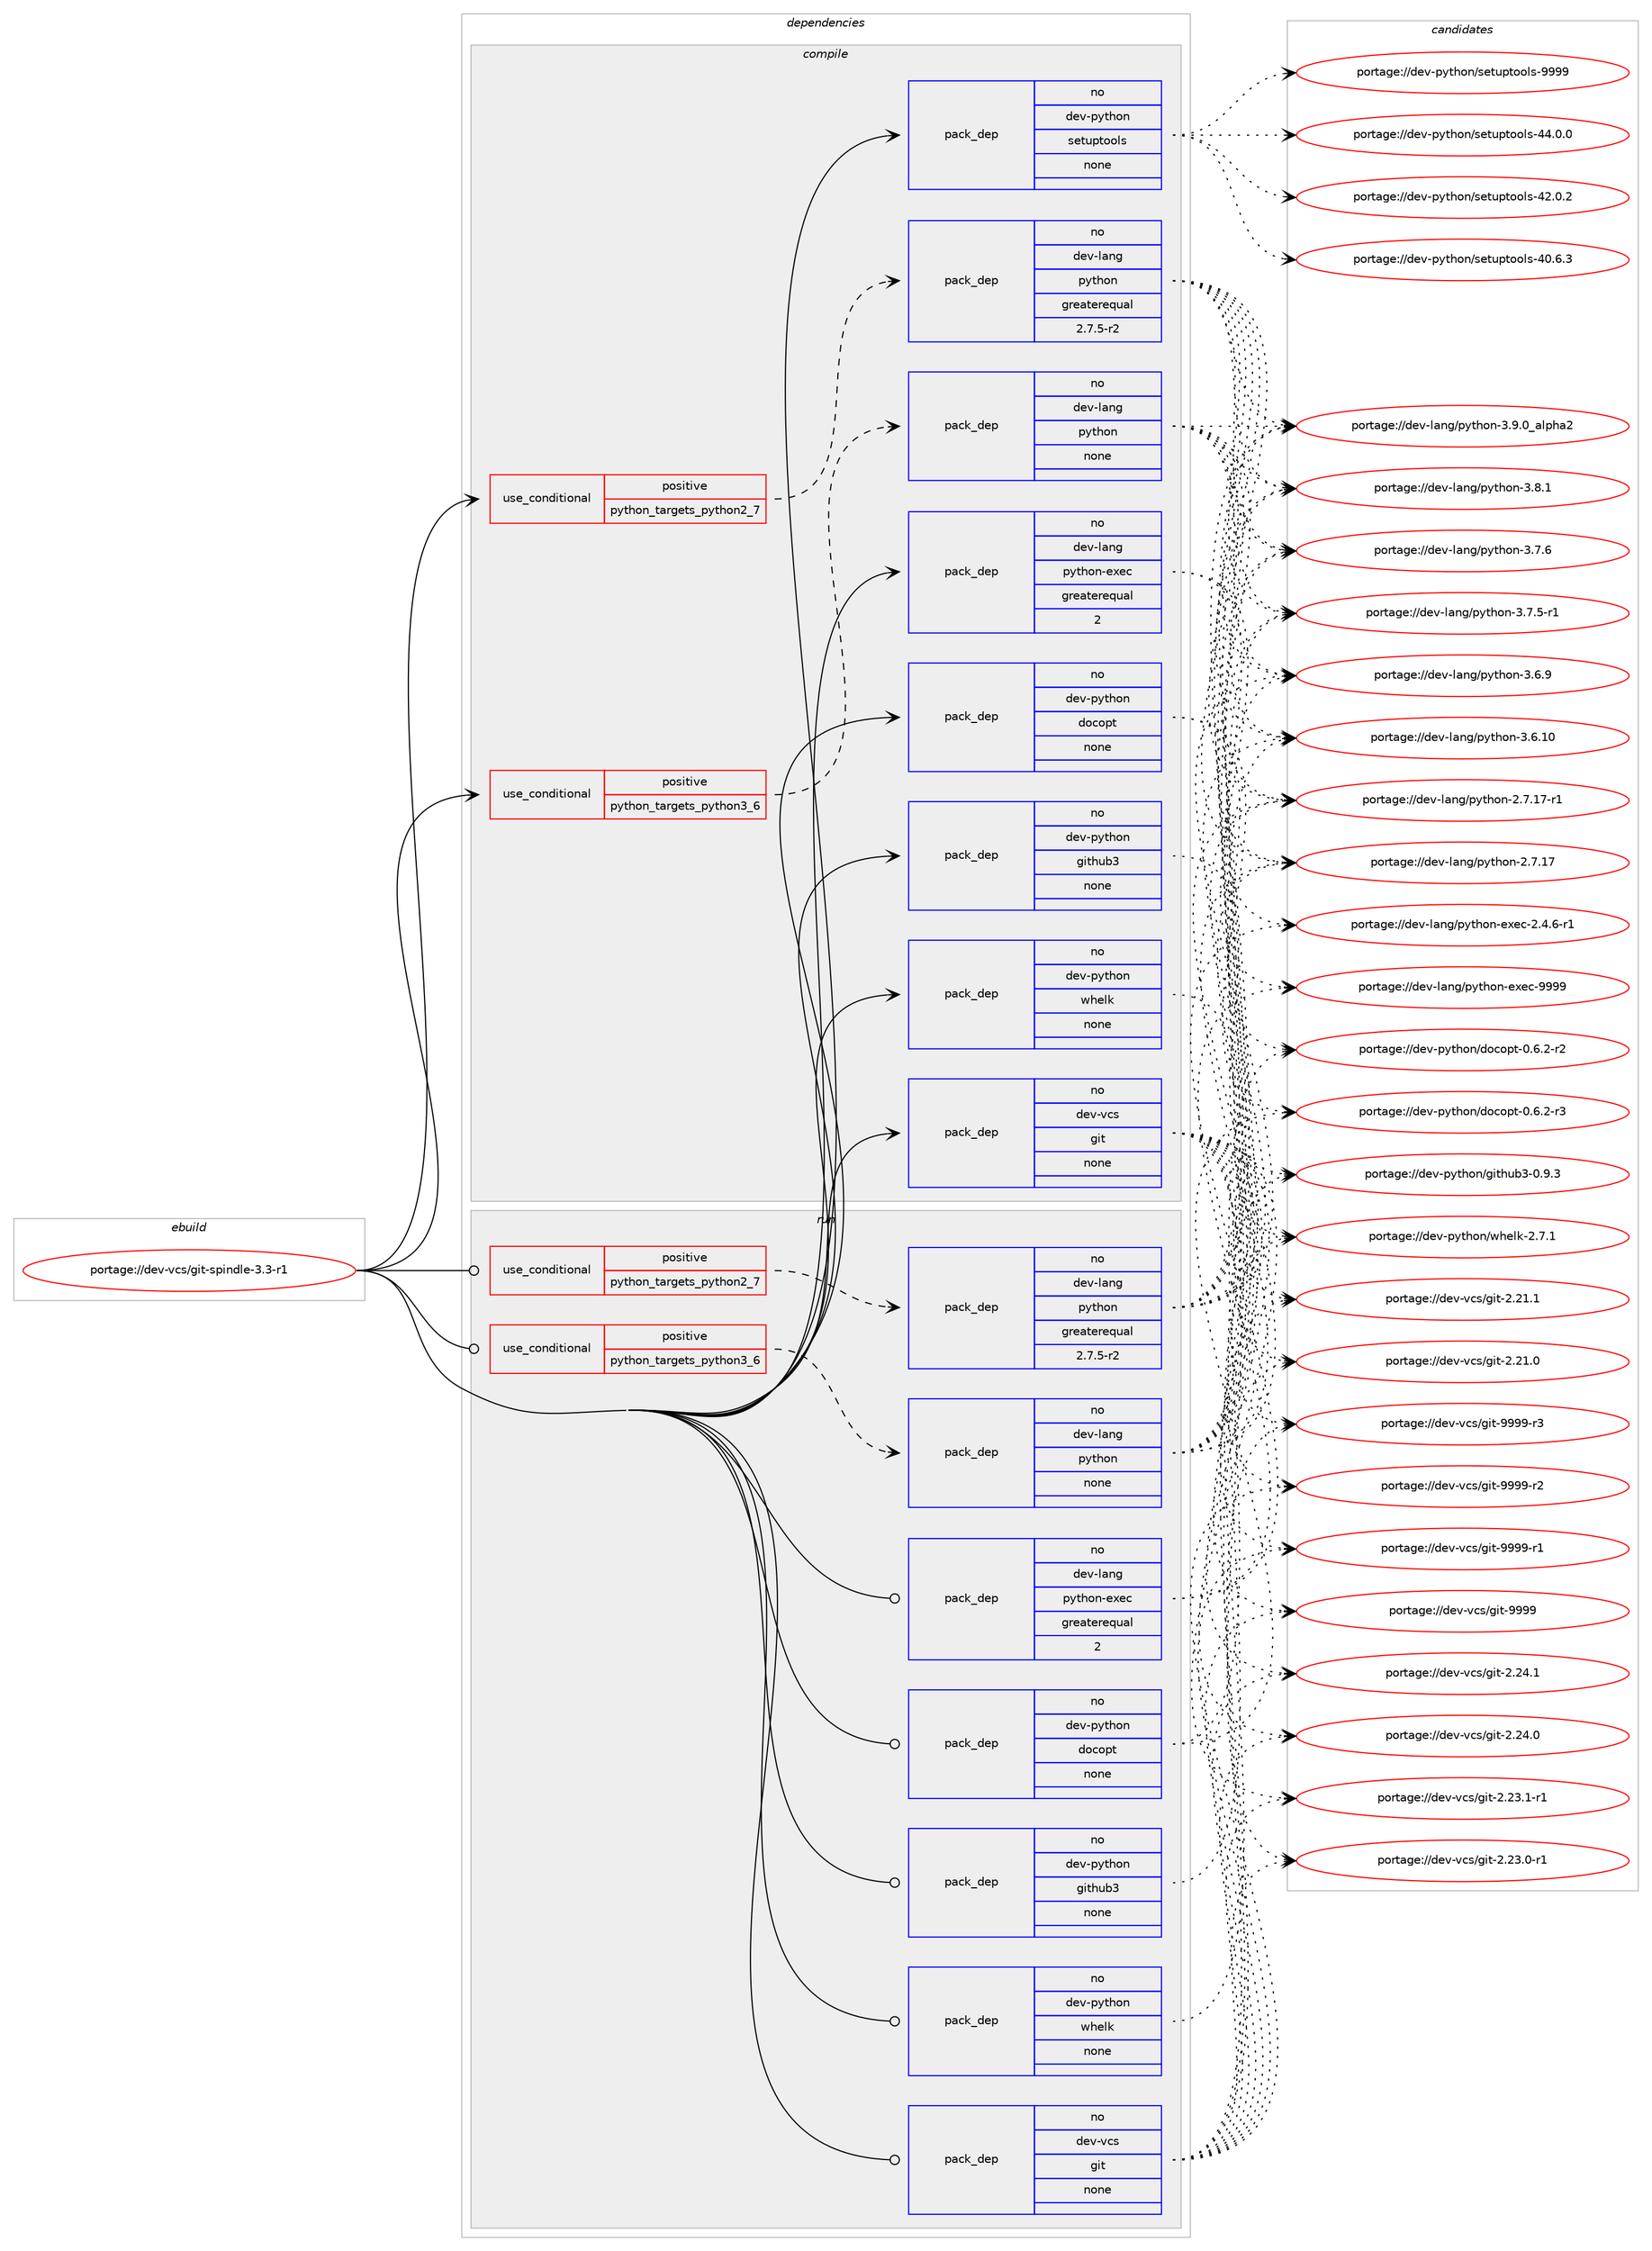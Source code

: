 digraph prolog {

# *************
# Graph options
# *************

newrank=true;
concentrate=true;
compound=true;
graph [rankdir=LR,fontname=Helvetica,fontsize=10,ranksep=1.5];#, ranksep=2.5, nodesep=0.2];
edge  [arrowhead=vee];
node  [fontname=Helvetica,fontsize=10];

# **********
# The ebuild
# **********

subgraph cluster_leftcol {
color=gray;
label=<<i>ebuild</i>>;
id [label="portage://dev-vcs/git-spindle-3.3-r1", color=red, width=4, href="../dev-vcs/git-spindle-3.3-r1.svg"];
}

# ****************
# The dependencies
# ****************

subgraph cluster_midcol {
color=gray;
label=<<i>dependencies</i>>;
subgraph cluster_compile {
fillcolor="#eeeeee";
style=filled;
label=<<i>compile</i>>;
subgraph cond60737 {
dependency293703 [label=<<TABLE BORDER="0" CELLBORDER="1" CELLSPACING="0" CELLPADDING="4"><TR><TD ROWSPAN="3" CELLPADDING="10">use_conditional</TD></TR><TR><TD>positive</TD></TR><TR><TD>python_targets_python2_7</TD></TR></TABLE>>, shape=none, color=red];
subgraph pack228416 {
dependency293704 [label=<<TABLE BORDER="0" CELLBORDER="1" CELLSPACING="0" CELLPADDING="4" WIDTH="220"><TR><TD ROWSPAN="6" CELLPADDING="30">pack_dep</TD></TR><TR><TD WIDTH="110">no</TD></TR><TR><TD>dev-lang</TD></TR><TR><TD>python</TD></TR><TR><TD>greaterequal</TD></TR><TR><TD>2.7.5-r2</TD></TR></TABLE>>, shape=none, color=blue];
}
dependency293703:e -> dependency293704:w [weight=20,style="dashed",arrowhead="vee"];
}
id:e -> dependency293703:w [weight=20,style="solid",arrowhead="vee"];
subgraph cond60738 {
dependency293705 [label=<<TABLE BORDER="0" CELLBORDER="1" CELLSPACING="0" CELLPADDING="4"><TR><TD ROWSPAN="3" CELLPADDING="10">use_conditional</TD></TR><TR><TD>positive</TD></TR><TR><TD>python_targets_python3_6</TD></TR></TABLE>>, shape=none, color=red];
subgraph pack228417 {
dependency293706 [label=<<TABLE BORDER="0" CELLBORDER="1" CELLSPACING="0" CELLPADDING="4" WIDTH="220"><TR><TD ROWSPAN="6" CELLPADDING="30">pack_dep</TD></TR><TR><TD WIDTH="110">no</TD></TR><TR><TD>dev-lang</TD></TR><TR><TD>python</TD></TR><TR><TD>none</TD></TR><TR><TD></TD></TR></TABLE>>, shape=none, color=blue];
}
dependency293705:e -> dependency293706:w [weight=20,style="dashed",arrowhead="vee"];
}
id:e -> dependency293705:w [weight=20,style="solid",arrowhead="vee"];
subgraph pack228418 {
dependency293707 [label=<<TABLE BORDER="0" CELLBORDER="1" CELLSPACING="0" CELLPADDING="4" WIDTH="220"><TR><TD ROWSPAN="6" CELLPADDING="30">pack_dep</TD></TR><TR><TD WIDTH="110">no</TD></TR><TR><TD>dev-lang</TD></TR><TR><TD>python-exec</TD></TR><TR><TD>greaterequal</TD></TR><TR><TD>2</TD></TR></TABLE>>, shape=none, color=blue];
}
id:e -> dependency293707:w [weight=20,style="solid",arrowhead="vee"];
subgraph pack228419 {
dependency293708 [label=<<TABLE BORDER="0" CELLBORDER="1" CELLSPACING="0" CELLPADDING="4" WIDTH="220"><TR><TD ROWSPAN="6" CELLPADDING="30">pack_dep</TD></TR><TR><TD WIDTH="110">no</TD></TR><TR><TD>dev-python</TD></TR><TR><TD>docopt</TD></TR><TR><TD>none</TD></TR><TR><TD></TD></TR></TABLE>>, shape=none, color=blue];
}
id:e -> dependency293708:w [weight=20,style="solid",arrowhead="vee"];
subgraph pack228420 {
dependency293709 [label=<<TABLE BORDER="0" CELLBORDER="1" CELLSPACING="0" CELLPADDING="4" WIDTH="220"><TR><TD ROWSPAN="6" CELLPADDING="30">pack_dep</TD></TR><TR><TD WIDTH="110">no</TD></TR><TR><TD>dev-python</TD></TR><TR><TD>github3</TD></TR><TR><TD>none</TD></TR><TR><TD></TD></TR></TABLE>>, shape=none, color=blue];
}
id:e -> dependency293709:w [weight=20,style="solid",arrowhead="vee"];
subgraph pack228421 {
dependency293710 [label=<<TABLE BORDER="0" CELLBORDER="1" CELLSPACING="0" CELLPADDING="4" WIDTH="220"><TR><TD ROWSPAN="6" CELLPADDING="30">pack_dep</TD></TR><TR><TD WIDTH="110">no</TD></TR><TR><TD>dev-python</TD></TR><TR><TD>setuptools</TD></TR><TR><TD>none</TD></TR><TR><TD></TD></TR></TABLE>>, shape=none, color=blue];
}
id:e -> dependency293710:w [weight=20,style="solid",arrowhead="vee"];
subgraph pack228422 {
dependency293711 [label=<<TABLE BORDER="0" CELLBORDER="1" CELLSPACING="0" CELLPADDING="4" WIDTH="220"><TR><TD ROWSPAN="6" CELLPADDING="30">pack_dep</TD></TR><TR><TD WIDTH="110">no</TD></TR><TR><TD>dev-python</TD></TR><TR><TD>whelk</TD></TR><TR><TD>none</TD></TR><TR><TD></TD></TR></TABLE>>, shape=none, color=blue];
}
id:e -> dependency293711:w [weight=20,style="solid",arrowhead="vee"];
subgraph pack228423 {
dependency293712 [label=<<TABLE BORDER="0" CELLBORDER="1" CELLSPACING="0" CELLPADDING="4" WIDTH="220"><TR><TD ROWSPAN="6" CELLPADDING="30">pack_dep</TD></TR><TR><TD WIDTH="110">no</TD></TR><TR><TD>dev-vcs</TD></TR><TR><TD>git</TD></TR><TR><TD>none</TD></TR><TR><TD></TD></TR></TABLE>>, shape=none, color=blue];
}
id:e -> dependency293712:w [weight=20,style="solid",arrowhead="vee"];
}
subgraph cluster_compileandrun {
fillcolor="#eeeeee";
style=filled;
label=<<i>compile and run</i>>;
}
subgraph cluster_run {
fillcolor="#eeeeee";
style=filled;
label=<<i>run</i>>;
subgraph cond60739 {
dependency293713 [label=<<TABLE BORDER="0" CELLBORDER="1" CELLSPACING="0" CELLPADDING="4"><TR><TD ROWSPAN="3" CELLPADDING="10">use_conditional</TD></TR><TR><TD>positive</TD></TR><TR><TD>python_targets_python2_7</TD></TR></TABLE>>, shape=none, color=red];
subgraph pack228424 {
dependency293714 [label=<<TABLE BORDER="0" CELLBORDER="1" CELLSPACING="0" CELLPADDING="4" WIDTH="220"><TR><TD ROWSPAN="6" CELLPADDING="30">pack_dep</TD></TR><TR><TD WIDTH="110">no</TD></TR><TR><TD>dev-lang</TD></TR><TR><TD>python</TD></TR><TR><TD>greaterequal</TD></TR><TR><TD>2.7.5-r2</TD></TR></TABLE>>, shape=none, color=blue];
}
dependency293713:e -> dependency293714:w [weight=20,style="dashed",arrowhead="vee"];
}
id:e -> dependency293713:w [weight=20,style="solid",arrowhead="odot"];
subgraph cond60740 {
dependency293715 [label=<<TABLE BORDER="0" CELLBORDER="1" CELLSPACING="0" CELLPADDING="4"><TR><TD ROWSPAN="3" CELLPADDING="10">use_conditional</TD></TR><TR><TD>positive</TD></TR><TR><TD>python_targets_python3_6</TD></TR></TABLE>>, shape=none, color=red];
subgraph pack228425 {
dependency293716 [label=<<TABLE BORDER="0" CELLBORDER="1" CELLSPACING="0" CELLPADDING="4" WIDTH="220"><TR><TD ROWSPAN="6" CELLPADDING="30">pack_dep</TD></TR><TR><TD WIDTH="110">no</TD></TR><TR><TD>dev-lang</TD></TR><TR><TD>python</TD></TR><TR><TD>none</TD></TR><TR><TD></TD></TR></TABLE>>, shape=none, color=blue];
}
dependency293715:e -> dependency293716:w [weight=20,style="dashed",arrowhead="vee"];
}
id:e -> dependency293715:w [weight=20,style="solid",arrowhead="odot"];
subgraph pack228426 {
dependency293717 [label=<<TABLE BORDER="0" CELLBORDER="1" CELLSPACING="0" CELLPADDING="4" WIDTH="220"><TR><TD ROWSPAN="6" CELLPADDING="30">pack_dep</TD></TR><TR><TD WIDTH="110">no</TD></TR><TR><TD>dev-lang</TD></TR><TR><TD>python-exec</TD></TR><TR><TD>greaterequal</TD></TR><TR><TD>2</TD></TR></TABLE>>, shape=none, color=blue];
}
id:e -> dependency293717:w [weight=20,style="solid",arrowhead="odot"];
subgraph pack228427 {
dependency293718 [label=<<TABLE BORDER="0" CELLBORDER="1" CELLSPACING="0" CELLPADDING="4" WIDTH="220"><TR><TD ROWSPAN="6" CELLPADDING="30">pack_dep</TD></TR><TR><TD WIDTH="110">no</TD></TR><TR><TD>dev-python</TD></TR><TR><TD>docopt</TD></TR><TR><TD>none</TD></TR><TR><TD></TD></TR></TABLE>>, shape=none, color=blue];
}
id:e -> dependency293718:w [weight=20,style="solid",arrowhead="odot"];
subgraph pack228428 {
dependency293719 [label=<<TABLE BORDER="0" CELLBORDER="1" CELLSPACING="0" CELLPADDING="4" WIDTH="220"><TR><TD ROWSPAN="6" CELLPADDING="30">pack_dep</TD></TR><TR><TD WIDTH="110">no</TD></TR><TR><TD>dev-python</TD></TR><TR><TD>github3</TD></TR><TR><TD>none</TD></TR><TR><TD></TD></TR></TABLE>>, shape=none, color=blue];
}
id:e -> dependency293719:w [weight=20,style="solid",arrowhead="odot"];
subgraph pack228429 {
dependency293720 [label=<<TABLE BORDER="0" CELLBORDER="1" CELLSPACING="0" CELLPADDING="4" WIDTH="220"><TR><TD ROWSPAN="6" CELLPADDING="30">pack_dep</TD></TR><TR><TD WIDTH="110">no</TD></TR><TR><TD>dev-python</TD></TR><TR><TD>whelk</TD></TR><TR><TD>none</TD></TR><TR><TD></TD></TR></TABLE>>, shape=none, color=blue];
}
id:e -> dependency293720:w [weight=20,style="solid",arrowhead="odot"];
subgraph pack228430 {
dependency293721 [label=<<TABLE BORDER="0" CELLBORDER="1" CELLSPACING="0" CELLPADDING="4" WIDTH="220"><TR><TD ROWSPAN="6" CELLPADDING="30">pack_dep</TD></TR><TR><TD WIDTH="110">no</TD></TR><TR><TD>dev-vcs</TD></TR><TR><TD>git</TD></TR><TR><TD>none</TD></TR><TR><TD></TD></TR></TABLE>>, shape=none, color=blue];
}
id:e -> dependency293721:w [weight=20,style="solid",arrowhead="odot"];
}
}

# **************
# The candidates
# **************

subgraph cluster_choices {
rank=same;
color=gray;
label=<<i>candidates</i>>;

subgraph choice228416 {
color=black;
nodesep=1;
choice10010111845108971101034711212111610411111045514657464895971081121049750 [label="portage://dev-lang/python-3.9.0_alpha2", color=red, width=4,href="../dev-lang/python-3.9.0_alpha2.svg"];
choice100101118451089711010347112121116104111110455146564649 [label="portage://dev-lang/python-3.8.1", color=red, width=4,href="../dev-lang/python-3.8.1.svg"];
choice100101118451089711010347112121116104111110455146554654 [label="portage://dev-lang/python-3.7.6", color=red, width=4,href="../dev-lang/python-3.7.6.svg"];
choice1001011184510897110103471121211161041111104551465546534511449 [label="portage://dev-lang/python-3.7.5-r1", color=red, width=4,href="../dev-lang/python-3.7.5-r1.svg"];
choice100101118451089711010347112121116104111110455146544657 [label="portage://dev-lang/python-3.6.9", color=red, width=4,href="../dev-lang/python-3.6.9.svg"];
choice10010111845108971101034711212111610411111045514654464948 [label="portage://dev-lang/python-3.6.10", color=red, width=4,href="../dev-lang/python-3.6.10.svg"];
choice100101118451089711010347112121116104111110455046554649554511449 [label="portage://dev-lang/python-2.7.17-r1", color=red, width=4,href="../dev-lang/python-2.7.17-r1.svg"];
choice10010111845108971101034711212111610411111045504655464955 [label="portage://dev-lang/python-2.7.17", color=red, width=4,href="../dev-lang/python-2.7.17.svg"];
dependency293704:e -> choice10010111845108971101034711212111610411111045514657464895971081121049750:w [style=dotted,weight="100"];
dependency293704:e -> choice100101118451089711010347112121116104111110455146564649:w [style=dotted,weight="100"];
dependency293704:e -> choice100101118451089711010347112121116104111110455146554654:w [style=dotted,weight="100"];
dependency293704:e -> choice1001011184510897110103471121211161041111104551465546534511449:w [style=dotted,weight="100"];
dependency293704:e -> choice100101118451089711010347112121116104111110455146544657:w [style=dotted,weight="100"];
dependency293704:e -> choice10010111845108971101034711212111610411111045514654464948:w [style=dotted,weight="100"];
dependency293704:e -> choice100101118451089711010347112121116104111110455046554649554511449:w [style=dotted,weight="100"];
dependency293704:e -> choice10010111845108971101034711212111610411111045504655464955:w [style=dotted,weight="100"];
}
subgraph choice228417 {
color=black;
nodesep=1;
choice10010111845108971101034711212111610411111045514657464895971081121049750 [label="portage://dev-lang/python-3.9.0_alpha2", color=red, width=4,href="../dev-lang/python-3.9.0_alpha2.svg"];
choice100101118451089711010347112121116104111110455146564649 [label="portage://dev-lang/python-3.8.1", color=red, width=4,href="../dev-lang/python-3.8.1.svg"];
choice100101118451089711010347112121116104111110455146554654 [label="portage://dev-lang/python-3.7.6", color=red, width=4,href="../dev-lang/python-3.7.6.svg"];
choice1001011184510897110103471121211161041111104551465546534511449 [label="portage://dev-lang/python-3.7.5-r1", color=red, width=4,href="../dev-lang/python-3.7.5-r1.svg"];
choice100101118451089711010347112121116104111110455146544657 [label="portage://dev-lang/python-3.6.9", color=red, width=4,href="../dev-lang/python-3.6.9.svg"];
choice10010111845108971101034711212111610411111045514654464948 [label="portage://dev-lang/python-3.6.10", color=red, width=4,href="../dev-lang/python-3.6.10.svg"];
choice100101118451089711010347112121116104111110455046554649554511449 [label="portage://dev-lang/python-2.7.17-r1", color=red, width=4,href="../dev-lang/python-2.7.17-r1.svg"];
choice10010111845108971101034711212111610411111045504655464955 [label="portage://dev-lang/python-2.7.17", color=red, width=4,href="../dev-lang/python-2.7.17.svg"];
dependency293706:e -> choice10010111845108971101034711212111610411111045514657464895971081121049750:w [style=dotted,weight="100"];
dependency293706:e -> choice100101118451089711010347112121116104111110455146564649:w [style=dotted,weight="100"];
dependency293706:e -> choice100101118451089711010347112121116104111110455146554654:w [style=dotted,weight="100"];
dependency293706:e -> choice1001011184510897110103471121211161041111104551465546534511449:w [style=dotted,weight="100"];
dependency293706:e -> choice100101118451089711010347112121116104111110455146544657:w [style=dotted,weight="100"];
dependency293706:e -> choice10010111845108971101034711212111610411111045514654464948:w [style=dotted,weight="100"];
dependency293706:e -> choice100101118451089711010347112121116104111110455046554649554511449:w [style=dotted,weight="100"];
dependency293706:e -> choice10010111845108971101034711212111610411111045504655464955:w [style=dotted,weight="100"];
}
subgraph choice228418 {
color=black;
nodesep=1;
choice10010111845108971101034711212111610411111045101120101994557575757 [label="portage://dev-lang/python-exec-9999", color=red, width=4,href="../dev-lang/python-exec-9999.svg"];
choice10010111845108971101034711212111610411111045101120101994550465246544511449 [label="portage://dev-lang/python-exec-2.4.6-r1", color=red, width=4,href="../dev-lang/python-exec-2.4.6-r1.svg"];
dependency293707:e -> choice10010111845108971101034711212111610411111045101120101994557575757:w [style=dotted,weight="100"];
dependency293707:e -> choice10010111845108971101034711212111610411111045101120101994550465246544511449:w [style=dotted,weight="100"];
}
subgraph choice228419 {
color=black;
nodesep=1;
choice1001011184511212111610411111047100111991111121164548465446504511451 [label="portage://dev-python/docopt-0.6.2-r3", color=red, width=4,href="../dev-python/docopt-0.6.2-r3.svg"];
choice1001011184511212111610411111047100111991111121164548465446504511450 [label="portage://dev-python/docopt-0.6.2-r2", color=red, width=4,href="../dev-python/docopt-0.6.2-r2.svg"];
dependency293708:e -> choice1001011184511212111610411111047100111991111121164548465446504511451:w [style=dotted,weight="100"];
dependency293708:e -> choice1001011184511212111610411111047100111991111121164548465446504511450:w [style=dotted,weight="100"];
}
subgraph choice228420 {
color=black;
nodesep=1;
choice10010111845112121116104111110471031051161041179851454846574651 [label="portage://dev-python/github3-0.9.3", color=red, width=4,href="../dev-python/github3-0.9.3.svg"];
dependency293709:e -> choice10010111845112121116104111110471031051161041179851454846574651:w [style=dotted,weight="100"];
}
subgraph choice228421 {
color=black;
nodesep=1;
choice10010111845112121116104111110471151011161171121161111111081154557575757 [label="portage://dev-python/setuptools-9999", color=red, width=4,href="../dev-python/setuptools-9999.svg"];
choice100101118451121211161041111104711510111611711211611111110811545525246484648 [label="portage://dev-python/setuptools-44.0.0", color=red, width=4,href="../dev-python/setuptools-44.0.0.svg"];
choice100101118451121211161041111104711510111611711211611111110811545525046484650 [label="portage://dev-python/setuptools-42.0.2", color=red, width=4,href="../dev-python/setuptools-42.0.2.svg"];
choice100101118451121211161041111104711510111611711211611111110811545524846544651 [label="portage://dev-python/setuptools-40.6.3", color=red, width=4,href="../dev-python/setuptools-40.6.3.svg"];
dependency293710:e -> choice10010111845112121116104111110471151011161171121161111111081154557575757:w [style=dotted,weight="100"];
dependency293710:e -> choice100101118451121211161041111104711510111611711211611111110811545525246484648:w [style=dotted,weight="100"];
dependency293710:e -> choice100101118451121211161041111104711510111611711211611111110811545525046484650:w [style=dotted,weight="100"];
dependency293710:e -> choice100101118451121211161041111104711510111611711211611111110811545524846544651:w [style=dotted,weight="100"];
}
subgraph choice228422 {
color=black;
nodesep=1;
choice1001011184511212111610411111047119104101108107455046554649 [label="portage://dev-python/whelk-2.7.1", color=red, width=4,href="../dev-python/whelk-2.7.1.svg"];
dependency293711:e -> choice1001011184511212111610411111047119104101108107455046554649:w [style=dotted,weight="100"];
}
subgraph choice228423 {
color=black;
nodesep=1;
choice10010111845118991154710310511645575757574511451 [label="portage://dev-vcs/git-9999-r3", color=red, width=4,href="../dev-vcs/git-9999-r3.svg"];
choice10010111845118991154710310511645575757574511450 [label="portage://dev-vcs/git-9999-r2", color=red, width=4,href="../dev-vcs/git-9999-r2.svg"];
choice10010111845118991154710310511645575757574511449 [label="portage://dev-vcs/git-9999-r1", color=red, width=4,href="../dev-vcs/git-9999-r1.svg"];
choice1001011184511899115471031051164557575757 [label="portage://dev-vcs/git-9999", color=red, width=4,href="../dev-vcs/git-9999.svg"];
choice10010111845118991154710310511645504650524649 [label="portage://dev-vcs/git-2.24.1", color=red, width=4,href="../dev-vcs/git-2.24.1.svg"];
choice10010111845118991154710310511645504650524648 [label="portage://dev-vcs/git-2.24.0", color=red, width=4,href="../dev-vcs/git-2.24.0.svg"];
choice100101118451189911547103105116455046505146494511449 [label="portage://dev-vcs/git-2.23.1-r1", color=red, width=4,href="../dev-vcs/git-2.23.1-r1.svg"];
choice100101118451189911547103105116455046505146484511449 [label="portage://dev-vcs/git-2.23.0-r1", color=red, width=4,href="../dev-vcs/git-2.23.0-r1.svg"];
choice10010111845118991154710310511645504650494649 [label="portage://dev-vcs/git-2.21.1", color=red, width=4,href="../dev-vcs/git-2.21.1.svg"];
choice10010111845118991154710310511645504650494648 [label="portage://dev-vcs/git-2.21.0", color=red, width=4,href="../dev-vcs/git-2.21.0.svg"];
dependency293712:e -> choice10010111845118991154710310511645575757574511451:w [style=dotted,weight="100"];
dependency293712:e -> choice10010111845118991154710310511645575757574511450:w [style=dotted,weight="100"];
dependency293712:e -> choice10010111845118991154710310511645575757574511449:w [style=dotted,weight="100"];
dependency293712:e -> choice1001011184511899115471031051164557575757:w [style=dotted,weight="100"];
dependency293712:e -> choice10010111845118991154710310511645504650524649:w [style=dotted,weight="100"];
dependency293712:e -> choice10010111845118991154710310511645504650524648:w [style=dotted,weight="100"];
dependency293712:e -> choice100101118451189911547103105116455046505146494511449:w [style=dotted,weight="100"];
dependency293712:e -> choice100101118451189911547103105116455046505146484511449:w [style=dotted,weight="100"];
dependency293712:e -> choice10010111845118991154710310511645504650494649:w [style=dotted,weight="100"];
dependency293712:e -> choice10010111845118991154710310511645504650494648:w [style=dotted,weight="100"];
}
subgraph choice228424 {
color=black;
nodesep=1;
choice10010111845108971101034711212111610411111045514657464895971081121049750 [label="portage://dev-lang/python-3.9.0_alpha2", color=red, width=4,href="../dev-lang/python-3.9.0_alpha2.svg"];
choice100101118451089711010347112121116104111110455146564649 [label="portage://dev-lang/python-3.8.1", color=red, width=4,href="../dev-lang/python-3.8.1.svg"];
choice100101118451089711010347112121116104111110455146554654 [label="portage://dev-lang/python-3.7.6", color=red, width=4,href="../dev-lang/python-3.7.6.svg"];
choice1001011184510897110103471121211161041111104551465546534511449 [label="portage://dev-lang/python-3.7.5-r1", color=red, width=4,href="../dev-lang/python-3.7.5-r1.svg"];
choice100101118451089711010347112121116104111110455146544657 [label="portage://dev-lang/python-3.6.9", color=red, width=4,href="../dev-lang/python-3.6.9.svg"];
choice10010111845108971101034711212111610411111045514654464948 [label="portage://dev-lang/python-3.6.10", color=red, width=4,href="../dev-lang/python-3.6.10.svg"];
choice100101118451089711010347112121116104111110455046554649554511449 [label="portage://dev-lang/python-2.7.17-r1", color=red, width=4,href="../dev-lang/python-2.7.17-r1.svg"];
choice10010111845108971101034711212111610411111045504655464955 [label="portage://dev-lang/python-2.7.17", color=red, width=4,href="../dev-lang/python-2.7.17.svg"];
dependency293714:e -> choice10010111845108971101034711212111610411111045514657464895971081121049750:w [style=dotted,weight="100"];
dependency293714:e -> choice100101118451089711010347112121116104111110455146564649:w [style=dotted,weight="100"];
dependency293714:e -> choice100101118451089711010347112121116104111110455146554654:w [style=dotted,weight="100"];
dependency293714:e -> choice1001011184510897110103471121211161041111104551465546534511449:w [style=dotted,weight="100"];
dependency293714:e -> choice100101118451089711010347112121116104111110455146544657:w [style=dotted,weight="100"];
dependency293714:e -> choice10010111845108971101034711212111610411111045514654464948:w [style=dotted,weight="100"];
dependency293714:e -> choice100101118451089711010347112121116104111110455046554649554511449:w [style=dotted,weight="100"];
dependency293714:e -> choice10010111845108971101034711212111610411111045504655464955:w [style=dotted,weight="100"];
}
subgraph choice228425 {
color=black;
nodesep=1;
choice10010111845108971101034711212111610411111045514657464895971081121049750 [label="portage://dev-lang/python-3.9.0_alpha2", color=red, width=4,href="../dev-lang/python-3.9.0_alpha2.svg"];
choice100101118451089711010347112121116104111110455146564649 [label="portage://dev-lang/python-3.8.1", color=red, width=4,href="../dev-lang/python-3.8.1.svg"];
choice100101118451089711010347112121116104111110455146554654 [label="portage://dev-lang/python-3.7.6", color=red, width=4,href="../dev-lang/python-3.7.6.svg"];
choice1001011184510897110103471121211161041111104551465546534511449 [label="portage://dev-lang/python-3.7.5-r1", color=red, width=4,href="../dev-lang/python-3.7.5-r1.svg"];
choice100101118451089711010347112121116104111110455146544657 [label="portage://dev-lang/python-3.6.9", color=red, width=4,href="../dev-lang/python-3.6.9.svg"];
choice10010111845108971101034711212111610411111045514654464948 [label="portage://dev-lang/python-3.6.10", color=red, width=4,href="../dev-lang/python-3.6.10.svg"];
choice100101118451089711010347112121116104111110455046554649554511449 [label="portage://dev-lang/python-2.7.17-r1", color=red, width=4,href="../dev-lang/python-2.7.17-r1.svg"];
choice10010111845108971101034711212111610411111045504655464955 [label="portage://dev-lang/python-2.7.17", color=red, width=4,href="../dev-lang/python-2.7.17.svg"];
dependency293716:e -> choice10010111845108971101034711212111610411111045514657464895971081121049750:w [style=dotted,weight="100"];
dependency293716:e -> choice100101118451089711010347112121116104111110455146564649:w [style=dotted,weight="100"];
dependency293716:e -> choice100101118451089711010347112121116104111110455146554654:w [style=dotted,weight="100"];
dependency293716:e -> choice1001011184510897110103471121211161041111104551465546534511449:w [style=dotted,weight="100"];
dependency293716:e -> choice100101118451089711010347112121116104111110455146544657:w [style=dotted,weight="100"];
dependency293716:e -> choice10010111845108971101034711212111610411111045514654464948:w [style=dotted,weight="100"];
dependency293716:e -> choice100101118451089711010347112121116104111110455046554649554511449:w [style=dotted,weight="100"];
dependency293716:e -> choice10010111845108971101034711212111610411111045504655464955:w [style=dotted,weight="100"];
}
subgraph choice228426 {
color=black;
nodesep=1;
choice10010111845108971101034711212111610411111045101120101994557575757 [label="portage://dev-lang/python-exec-9999", color=red, width=4,href="../dev-lang/python-exec-9999.svg"];
choice10010111845108971101034711212111610411111045101120101994550465246544511449 [label="portage://dev-lang/python-exec-2.4.6-r1", color=red, width=4,href="../dev-lang/python-exec-2.4.6-r1.svg"];
dependency293717:e -> choice10010111845108971101034711212111610411111045101120101994557575757:w [style=dotted,weight="100"];
dependency293717:e -> choice10010111845108971101034711212111610411111045101120101994550465246544511449:w [style=dotted,weight="100"];
}
subgraph choice228427 {
color=black;
nodesep=1;
choice1001011184511212111610411111047100111991111121164548465446504511451 [label="portage://dev-python/docopt-0.6.2-r3", color=red, width=4,href="../dev-python/docopt-0.6.2-r3.svg"];
choice1001011184511212111610411111047100111991111121164548465446504511450 [label="portage://dev-python/docopt-0.6.2-r2", color=red, width=4,href="../dev-python/docopt-0.6.2-r2.svg"];
dependency293718:e -> choice1001011184511212111610411111047100111991111121164548465446504511451:w [style=dotted,weight="100"];
dependency293718:e -> choice1001011184511212111610411111047100111991111121164548465446504511450:w [style=dotted,weight="100"];
}
subgraph choice228428 {
color=black;
nodesep=1;
choice10010111845112121116104111110471031051161041179851454846574651 [label="portage://dev-python/github3-0.9.3", color=red, width=4,href="../dev-python/github3-0.9.3.svg"];
dependency293719:e -> choice10010111845112121116104111110471031051161041179851454846574651:w [style=dotted,weight="100"];
}
subgraph choice228429 {
color=black;
nodesep=1;
choice1001011184511212111610411111047119104101108107455046554649 [label="portage://dev-python/whelk-2.7.1", color=red, width=4,href="../dev-python/whelk-2.7.1.svg"];
dependency293720:e -> choice1001011184511212111610411111047119104101108107455046554649:w [style=dotted,weight="100"];
}
subgraph choice228430 {
color=black;
nodesep=1;
choice10010111845118991154710310511645575757574511451 [label="portage://dev-vcs/git-9999-r3", color=red, width=4,href="../dev-vcs/git-9999-r3.svg"];
choice10010111845118991154710310511645575757574511450 [label="portage://dev-vcs/git-9999-r2", color=red, width=4,href="../dev-vcs/git-9999-r2.svg"];
choice10010111845118991154710310511645575757574511449 [label="portage://dev-vcs/git-9999-r1", color=red, width=4,href="../dev-vcs/git-9999-r1.svg"];
choice1001011184511899115471031051164557575757 [label="portage://dev-vcs/git-9999", color=red, width=4,href="../dev-vcs/git-9999.svg"];
choice10010111845118991154710310511645504650524649 [label="portage://dev-vcs/git-2.24.1", color=red, width=4,href="../dev-vcs/git-2.24.1.svg"];
choice10010111845118991154710310511645504650524648 [label="portage://dev-vcs/git-2.24.0", color=red, width=4,href="../dev-vcs/git-2.24.0.svg"];
choice100101118451189911547103105116455046505146494511449 [label="portage://dev-vcs/git-2.23.1-r1", color=red, width=4,href="../dev-vcs/git-2.23.1-r1.svg"];
choice100101118451189911547103105116455046505146484511449 [label="portage://dev-vcs/git-2.23.0-r1", color=red, width=4,href="../dev-vcs/git-2.23.0-r1.svg"];
choice10010111845118991154710310511645504650494649 [label="portage://dev-vcs/git-2.21.1", color=red, width=4,href="../dev-vcs/git-2.21.1.svg"];
choice10010111845118991154710310511645504650494648 [label="portage://dev-vcs/git-2.21.0", color=red, width=4,href="../dev-vcs/git-2.21.0.svg"];
dependency293721:e -> choice10010111845118991154710310511645575757574511451:w [style=dotted,weight="100"];
dependency293721:e -> choice10010111845118991154710310511645575757574511450:w [style=dotted,weight="100"];
dependency293721:e -> choice10010111845118991154710310511645575757574511449:w [style=dotted,weight="100"];
dependency293721:e -> choice1001011184511899115471031051164557575757:w [style=dotted,weight="100"];
dependency293721:e -> choice10010111845118991154710310511645504650524649:w [style=dotted,weight="100"];
dependency293721:e -> choice10010111845118991154710310511645504650524648:w [style=dotted,weight="100"];
dependency293721:e -> choice100101118451189911547103105116455046505146494511449:w [style=dotted,weight="100"];
dependency293721:e -> choice100101118451189911547103105116455046505146484511449:w [style=dotted,weight="100"];
dependency293721:e -> choice10010111845118991154710310511645504650494649:w [style=dotted,weight="100"];
dependency293721:e -> choice10010111845118991154710310511645504650494648:w [style=dotted,weight="100"];
}
}

}
